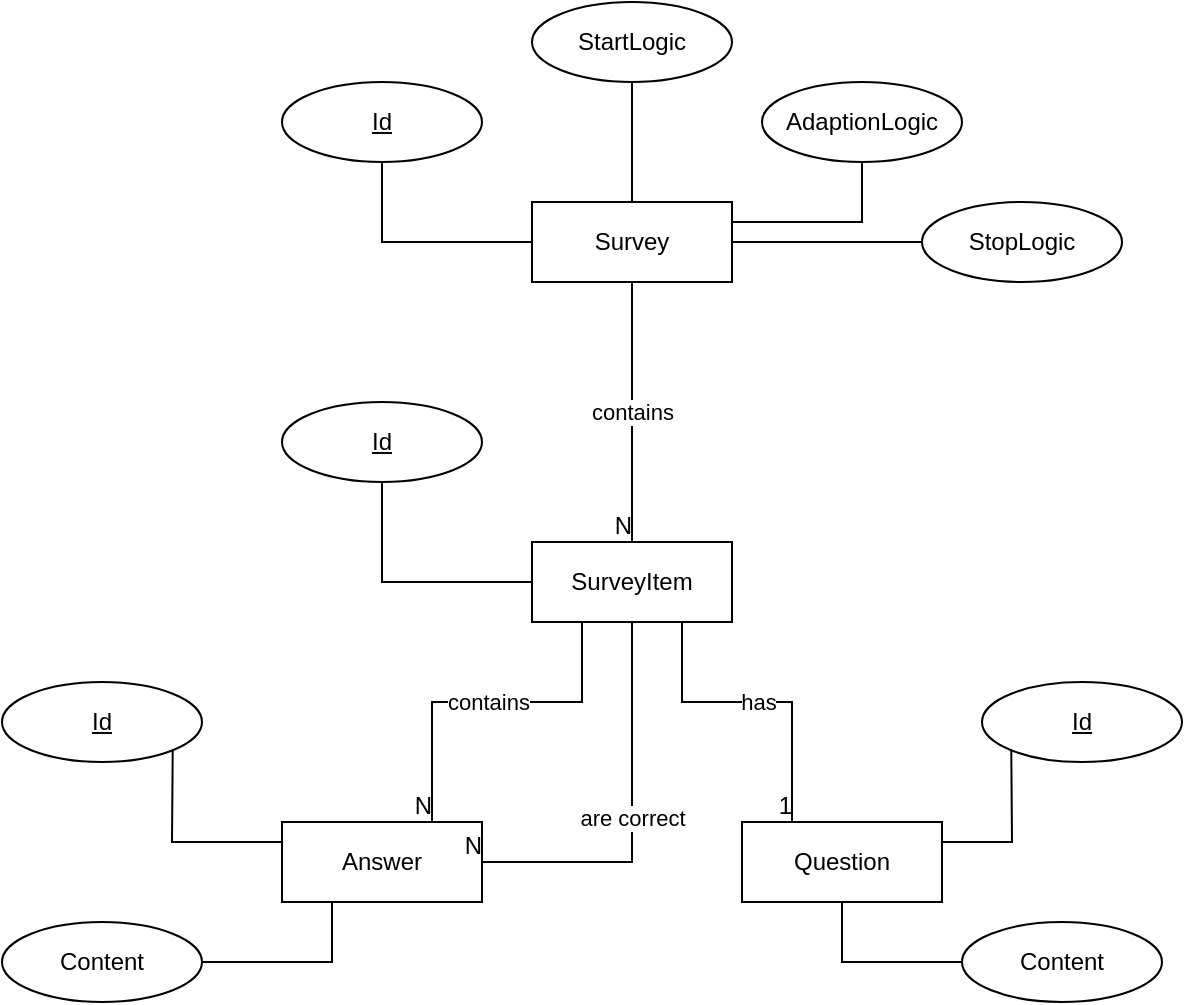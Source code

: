 <mxfile version="13.7.9" type="embed"><diagram id="R2lEEEUBdFMjLlhIrx00" name="Page-1"><mxGraphModel dx="723" dy="742" grid="1" gridSize="10" guides="1" tooltips="1" connect="1" arrows="1" fold="1" page="1" pageScale="1" pageWidth="850" pageHeight="1100" math="0" shadow="0" extFonts="Permanent Marker^https://fonts.googleapis.com/css?family=Permanent+Marker"><root><mxCell id="0"/><mxCell id="1" parent="0"/><mxCell id="30" value="Survey" style="whiteSpace=wrap;html=1;align=center;" vertex="1" parent="1"><mxGeometry x="375" y="140" width="100" height="40" as="geometry"/></mxCell><mxCell id="31" value="Id" style="ellipse;whiteSpace=wrap;html=1;align=center;fontStyle=4;" vertex="1" parent="1"><mxGeometry x="250" y="80" width="100" height="40" as="geometry"/></mxCell><mxCell id="32" value="StartLogic" style="ellipse;whiteSpace=wrap;html=1;align=center;" vertex="1" parent="1"><mxGeometry x="375" y="40" width="100" height="40" as="geometry"/></mxCell><mxCell id="33" value="AdaptionLogic" style="ellipse;whiteSpace=wrap;html=1;align=center;" vertex="1" parent="1"><mxGeometry x="490" y="80" width="100" height="40" as="geometry"/></mxCell><mxCell id="34" value="StopLogic" style="ellipse;whiteSpace=wrap;html=1;align=center;" vertex="1" parent="1"><mxGeometry x="570" y="140" width="100" height="40" as="geometry"/></mxCell><mxCell id="35" value="SurveyItem" style="whiteSpace=wrap;html=1;align=center;" vertex="1" parent="1"><mxGeometry x="375" y="310" width="100" height="40" as="geometry"/></mxCell><mxCell id="36" value="Id" style="ellipse;whiteSpace=wrap;html=1;align=center;fontStyle=4;" vertex="1" parent="1"><mxGeometry x="250" y="240" width="100" height="40" as="geometry"/></mxCell><mxCell id="37" value="Answer" style="whiteSpace=wrap;html=1;align=center;" vertex="1" parent="1"><mxGeometry x="250" y="450" width="100" height="40" as="geometry"/></mxCell><mxCell id="38" value="Question" style="whiteSpace=wrap;html=1;align=center;" vertex="1" parent="1"><mxGeometry x="480" y="450" width="100" height="40" as="geometry"/></mxCell><mxCell id="39" value="Id" style="ellipse;whiteSpace=wrap;html=1;align=center;fontStyle=4;" vertex="1" parent="1"><mxGeometry x="110" y="380" width="100" height="40" as="geometry"/></mxCell><mxCell id="40" value="Id" style="ellipse;whiteSpace=wrap;html=1;align=center;fontStyle=4;" vertex="1" parent="1"><mxGeometry x="600" y="380" width="100" height="40" as="geometry"/></mxCell><mxCell id="44" style="edgeStyle=orthogonalEdgeStyle;rounded=0;orthogonalLoop=1;jettySize=auto;html=1;exitX=1;exitY=0.5;exitDx=0;exitDy=0;entryX=0.25;entryY=1;entryDx=0;entryDy=0;endArrow=none;endFill=0;" edge="1" parent="1" source="41" target="37"><mxGeometry relative="1" as="geometry"/></mxCell><mxCell id="41" value="Content" style="ellipse;whiteSpace=wrap;html=1;align=center;" vertex="1" parent="1"><mxGeometry x="110" y="500" width="100" height="40" as="geometry"/></mxCell><mxCell id="45" style="edgeStyle=orthogonalEdgeStyle;rounded=0;orthogonalLoop=1;jettySize=auto;html=1;exitX=0;exitY=0.5;exitDx=0;exitDy=0;entryX=0.5;entryY=1;entryDx=0;entryDy=0;endArrow=none;endFill=0;" edge="1" parent="1" source="42" target="38"><mxGeometry relative="1" as="geometry"/></mxCell><mxCell id="42" value="Content" style="ellipse;whiteSpace=wrap;html=1;align=center;" vertex="1" parent="1"><mxGeometry x="590" y="500" width="100" height="40" as="geometry"/></mxCell><mxCell id="46" value="" style="endArrow=none;html=1;rounded=0;exitX=1;exitY=1;exitDx=0;exitDy=0;entryX=0;entryY=0.25;entryDx=0;entryDy=0;" edge="1" parent="1" source="39" target="37"><mxGeometry relative="1" as="geometry"><mxPoint x="370" y="380" as="sourcePoint"/><mxPoint x="530" y="380" as="targetPoint"/><Array as="points"><mxPoint x="195" y="460"/></Array></mxGeometry></mxCell><mxCell id="47" value="" style="endArrow=none;html=1;rounded=0;entryX=0;entryY=1;entryDx=0;entryDy=0;exitX=1;exitY=0.25;exitDx=0;exitDy=0;" edge="1" parent="1" source="38" target="40"><mxGeometry relative="1" as="geometry"><mxPoint x="370" y="380" as="sourcePoint"/><mxPoint x="530" y="380" as="targetPoint"/><Array as="points"><mxPoint x="615" y="460"/></Array></mxGeometry></mxCell><mxCell id="48" value="has" style="endArrow=none;html=1;rounded=0;exitX=0.75;exitY=1;exitDx=0;exitDy=0;entryX=0.25;entryY=0;entryDx=0;entryDy=0;" edge="1" parent="1" source="35" target="38"><mxGeometry relative="1" as="geometry"><mxPoint x="370" y="380" as="sourcePoint"/><mxPoint x="530" y="380" as="targetPoint"/><Array as="points"><mxPoint x="450" y="390"/><mxPoint x="505" y="390"/></Array></mxGeometry></mxCell><mxCell id="49" value="1" style="resizable=0;html=1;align=right;verticalAlign=bottom;" connectable="0" vertex="1" parent="48"><mxGeometry x="1" relative="1" as="geometry"/></mxCell><mxCell id="50" value="contains" style="endArrow=none;html=1;rounded=0;entryX=0.75;entryY=0;entryDx=0;entryDy=0;exitX=0.25;exitY=1;exitDx=0;exitDy=0;" edge="1" parent="1" source="35" target="37"><mxGeometry relative="1" as="geometry"><mxPoint x="380" y="420" as="sourcePoint"/><mxPoint x="530" y="380" as="targetPoint"/><Array as="points"><mxPoint x="400" y="390"/><mxPoint x="325" y="390"/></Array></mxGeometry></mxCell><mxCell id="51" value="N" style="resizable=0;html=1;align=right;verticalAlign=bottom;" connectable="0" vertex="1" parent="50"><mxGeometry x="1" relative="1" as="geometry"/></mxCell><mxCell id="52" value="are correct" style="endArrow=none;html=1;rounded=0;exitX=0.5;exitY=1;exitDx=0;exitDy=0;entryX=1;entryY=0.5;entryDx=0;entryDy=0;" edge="1" parent="1" source="35" target="37"><mxGeometry relative="1" as="geometry"><mxPoint x="410" y="440" as="sourcePoint"/><mxPoint x="430" y="550" as="targetPoint"/><Array as="points"><mxPoint x="425" y="470"/></Array></mxGeometry></mxCell><mxCell id="53" value="N" style="resizable=0;html=1;align=right;verticalAlign=bottom;" connectable="0" vertex="1" parent="52"><mxGeometry x="1" relative="1" as="geometry"/></mxCell><mxCell id="54" value="contains" style="endArrow=none;html=1;rounded=0;exitX=0.5;exitY=1;exitDx=0;exitDy=0;entryX=0.5;entryY=0;entryDx=0;entryDy=0;" edge="1" parent="1" source="30" target="35"><mxGeometry relative="1" as="geometry"><mxPoint x="410" y="259.5" as="sourcePoint"/><mxPoint x="570" y="259.5" as="targetPoint"/></mxGeometry></mxCell><mxCell id="55" value="N" style="resizable=0;html=1;align=right;verticalAlign=bottom;" connectable="0" vertex="1" parent="54"><mxGeometry x="1" relative="1" as="geometry"/></mxCell><mxCell id="56" value="" style="endArrow=none;html=1;rounded=0;exitX=0.5;exitY=1;exitDx=0;exitDy=0;entryX=0;entryY=0.5;entryDx=0;entryDy=0;" edge="1" parent="1" source="36" target="35"><mxGeometry relative="1" as="geometry"><mxPoint x="280" y="280" as="sourcePoint"/><mxPoint x="440" y="280" as="targetPoint"/><Array as="points"><mxPoint x="300" y="330"/></Array></mxGeometry></mxCell><mxCell id="57" value="" style="endArrow=none;html=1;rounded=0;entryX=0.5;entryY=1;entryDx=0;entryDy=0;exitX=0;exitY=0.5;exitDx=0;exitDy=0;" edge="1" parent="1" source="30" target="31"><mxGeometry relative="1" as="geometry"><mxPoint x="150" y="150" as="sourcePoint"/><mxPoint x="310" y="150" as="targetPoint"/><Array as="points"><mxPoint x="300" y="160"/></Array></mxGeometry></mxCell><mxCell id="58" value="" style="endArrow=none;html=1;rounded=0;entryX=0.5;entryY=1;entryDx=0;entryDy=0;exitX=0.5;exitY=0;exitDx=0;exitDy=0;" edge="1" parent="1" source="30" target="32"><mxGeometry relative="1" as="geometry"><mxPoint x="280" y="280" as="sourcePoint"/><mxPoint x="440" y="280" as="targetPoint"/></mxGeometry></mxCell><mxCell id="59" value="" style="endArrow=none;html=1;rounded=0;entryX=0;entryY=0.5;entryDx=0;entryDy=0;exitX=1;exitY=0.5;exitDx=0;exitDy=0;" edge="1" parent="1" source="30" target="34"><mxGeometry relative="1" as="geometry"><mxPoint x="280" y="280" as="sourcePoint"/><mxPoint x="440" y="280" as="targetPoint"/></mxGeometry></mxCell><mxCell id="60" value="" style="endArrow=none;html=1;rounded=0;exitX=0.5;exitY=1;exitDx=0;exitDy=0;entryX=1;entryY=0.25;entryDx=0;entryDy=0;" edge="1" parent="1" source="33" target="30"><mxGeometry relative="1" as="geometry"><mxPoint x="500" y="240" as="sourcePoint"/><mxPoint x="660" y="240" as="targetPoint"/><Array as="points"><mxPoint x="540" y="150"/></Array></mxGeometry></mxCell></root></mxGraphModel></diagram></mxfile>